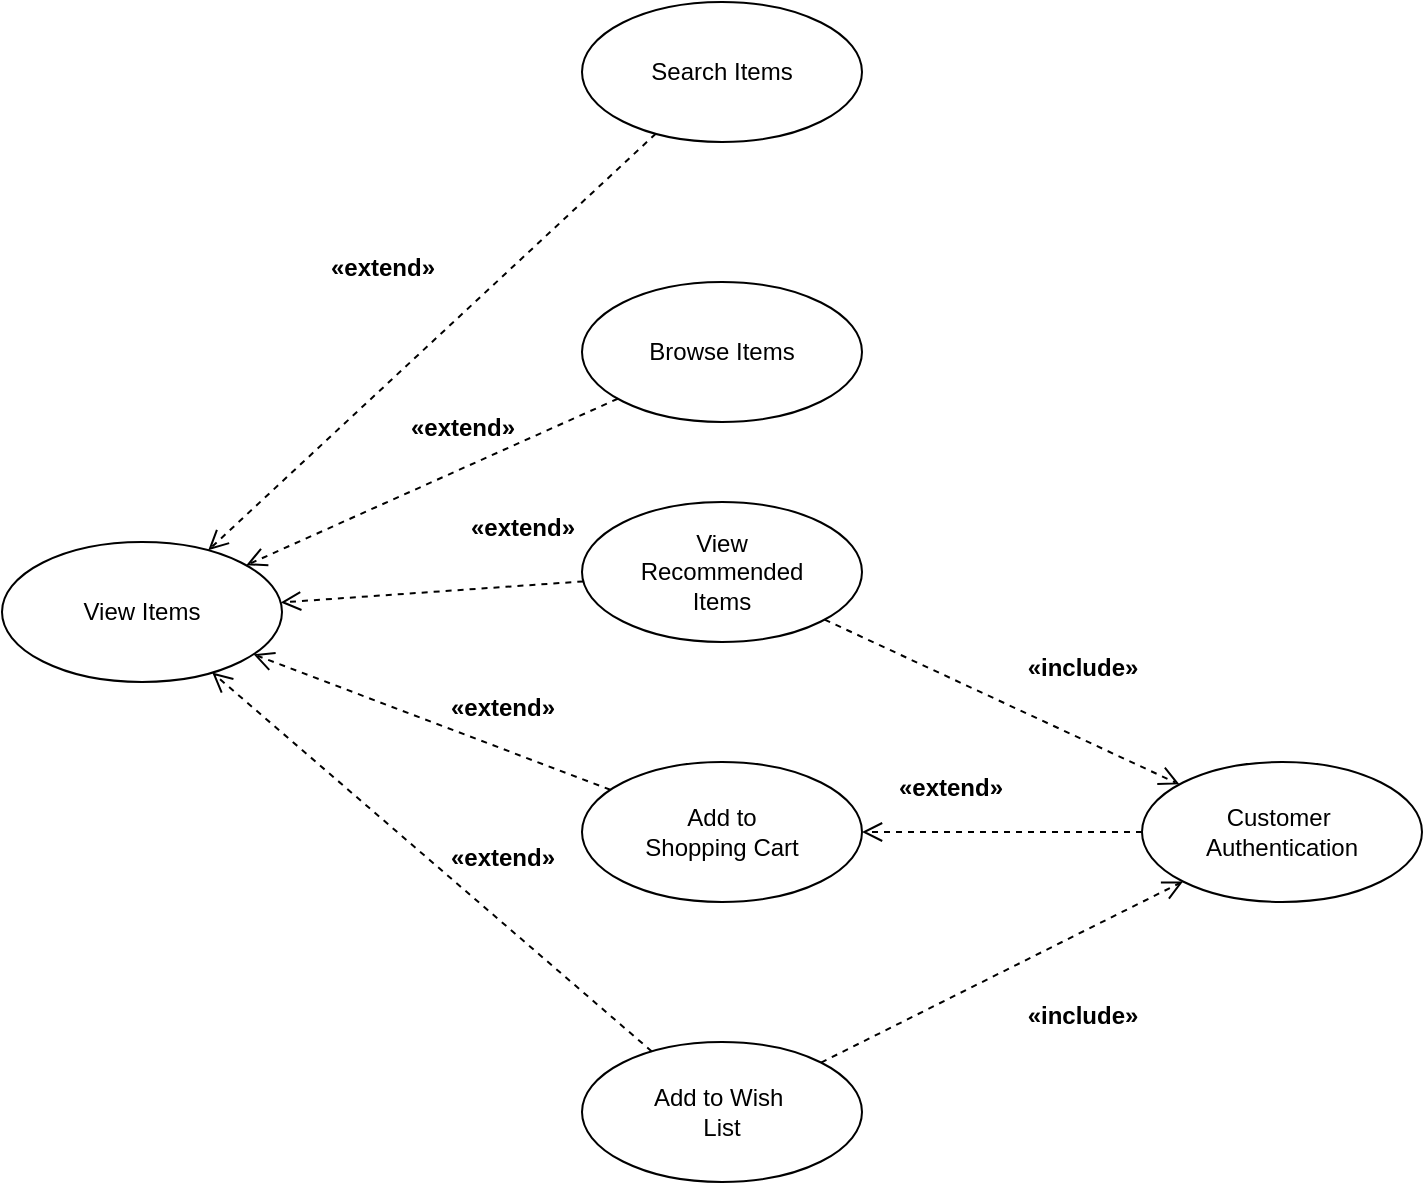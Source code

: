 <mxfile version="22.0.0" type="github">
  <diagram name="Trang-1" id="quiciZRrWTi8-ea0ZbG5">
    <mxGraphModel dx="2062" dy="664" grid="1" gridSize="10" guides="1" tooltips="1" connect="1" arrows="1" fold="1" page="1" pageScale="1" pageWidth="827" pageHeight="1169" math="0" shadow="0">
      <root>
        <mxCell id="0" />
        <mxCell id="1" parent="0" />
        <mxCell id="ttxA7U43u35GGwh_vsBC-1" value="View &lt;br&gt;Recommended &lt;br&gt;Items" style="ellipse;whiteSpace=wrap;html=1;strokeColor=default;align=center;verticalAlign=middle;fontFamily=Helvetica;fontSize=12;fontColor=default;fillColor=default;" vertex="1" parent="1">
          <mxGeometry x="230" y="420" width="140" height="70" as="geometry" />
        </mxCell>
        <mxCell id="ttxA7U43u35GGwh_vsBC-4" value="Add to&lt;br&gt;Shopping Cart" style="ellipse;whiteSpace=wrap;html=1;strokeColor=default;align=center;verticalAlign=middle;fontFamily=Helvetica;fontSize=12;fontColor=default;fillColor=default;" vertex="1" parent="1">
          <mxGeometry x="230" y="550" width="140" height="70" as="geometry" />
        </mxCell>
        <mxCell id="ttxA7U43u35GGwh_vsBC-5" value="Customer&amp;nbsp;&lt;br&gt;Authentication" style="ellipse;whiteSpace=wrap;html=1;strokeColor=default;align=center;verticalAlign=middle;fontFamily=Helvetica;fontSize=12;fontColor=default;fillColor=default;" vertex="1" parent="1">
          <mxGeometry x="510" y="550" width="140" height="70" as="geometry" />
        </mxCell>
        <mxCell id="ttxA7U43u35GGwh_vsBC-6" value="Add to Wish&amp;nbsp;&lt;br&gt;List" style="ellipse;whiteSpace=wrap;html=1;strokeColor=default;align=center;verticalAlign=middle;fontFamily=Helvetica;fontSize=12;fontColor=default;fillColor=default;" vertex="1" parent="1">
          <mxGeometry x="230" y="690" width="140" height="70" as="geometry" />
        </mxCell>
        <mxCell id="ttxA7U43u35GGwh_vsBC-7" value="Browse Items" style="ellipse;whiteSpace=wrap;html=1;strokeColor=default;align=center;verticalAlign=middle;fontFamily=Helvetica;fontSize=12;fontColor=default;fillColor=default;" vertex="1" parent="1">
          <mxGeometry x="230" y="310" width="140" height="70" as="geometry" />
        </mxCell>
        <mxCell id="ttxA7U43u35GGwh_vsBC-8" value="Search Items" style="ellipse;whiteSpace=wrap;html=1;strokeColor=default;align=center;verticalAlign=middle;fontFamily=Helvetica;fontSize=12;fontColor=default;fillColor=default;" vertex="1" parent="1">
          <mxGeometry x="230" y="170" width="140" height="70" as="geometry" />
        </mxCell>
        <mxCell id="ttxA7U43u35GGwh_vsBC-9" value="View Items" style="ellipse;whiteSpace=wrap;html=1;strokeColor=default;align=center;verticalAlign=middle;fontFamily=Helvetica;fontSize=12;fontColor=default;fillColor=default;" vertex="1" parent="1">
          <mxGeometry x="-60" y="440" width="140" height="70" as="geometry" />
        </mxCell>
        <mxCell id="ttxA7U43u35GGwh_vsBC-11" value="" style="html=1;verticalAlign=bottom;endArrow=open;dashed=1;endSize=8;curved=0;rounded=0;fontFamily=Helvetica;fontSize=12;fontColor=default;" edge="1" parent="1" source="ttxA7U43u35GGwh_vsBC-8" target="ttxA7U43u35GGwh_vsBC-9">
          <mxGeometry relative="1" as="geometry">
            <mxPoint x="510" y="500" as="sourcePoint" />
            <mxPoint x="430" y="500" as="targetPoint" />
          </mxGeometry>
        </mxCell>
        <mxCell id="ttxA7U43u35GGwh_vsBC-12" value="" style="html=1;verticalAlign=bottom;endArrow=open;dashed=1;endSize=8;curved=0;rounded=0;fontFamily=Helvetica;fontSize=12;fontColor=default;" edge="1" parent="1" source="ttxA7U43u35GGwh_vsBC-7" target="ttxA7U43u35GGwh_vsBC-9">
          <mxGeometry relative="1" as="geometry">
            <mxPoint x="279" y="246" as="sourcePoint" />
            <mxPoint x="70" y="460" as="targetPoint" />
          </mxGeometry>
        </mxCell>
        <mxCell id="ttxA7U43u35GGwh_vsBC-13" value="" style="html=1;verticalAlign=bottom;endArrow=open;dashed=1;endSize=8;curved=0;rounded=0;fontFamily=Helvetica;fontSize=12;fontColor=default;" edge="1" parent="1" source="ttxA7U43u35GGwh_vsBC-1" target="ttxA7U43u35GGwh_vsBC-9">
          <mxGeometry relative="1" as="geometry">
            <mxPoint x="289" y="256" as="sourcePoint" />
            <mxPoint x="80" y="470" as="targetPoint" />
          </mxGeometry>
        </mxCell>
        <mxCell id="ttxA7U43u35GGwh_vsBC-14" value="" style="html=1;verticalAlign=bottom;endArrow=open;dashed=1;endSize=8;curved=0;rounded=0;fontFamily=Helvetica;fontSize=12;fontColor=default;" edge="1" parent="1" source="ttxA7U43u35GGwh_vsBC-4" target="ttxA7U43u35GGwh_vsBC-9">
          <mxGeometry relative="1" as="geometry">
            <mxPoint x="299" y="266" as="sourcePoint" />
            <mxPoint x="90" y="480" as="targetPoint" />
          </mxGeometry>
        </mxCell>
        <mxCell id="ttxA7U43u35GGwh_vsBC-15" value="" style="html=1;verticalAlign=bottom;endArrow=open;dashed=1;endSize=8;curved=0;rounded=0;fontFamily=Helvetica;fontSize=12;fontColor=default;" edge="1" parent="1" source="ttxA7U43u35GGwh_vsBC-6" target="ttxA7U43u35GGwh_vsBC-9">
          <mxGeometry relative="1" as="geometry">
            <mxPoint x="309" y="276" as="sourcePoint" />
            <mxPoint x="30" y="560" as="targetPoint" />
          </mxGeometry>
        </mxCell>
        <mxCell id="ttxA7U43u35GGwh_vsBC-16" value="" style="html=1;verticalAlign=bottom;endArrow=open;dashed=1;endSize=8;curved=0;rounded=0;fontFamily=Helvetica;fontSize=12;fontColor=default;" edge="1" parent="1" source="ttxA7U43u35GGwh_vsBC-6" target="ttxA7U43u35GGwh_vsBC-5">
          <mxGeometry x="-0.0" relative="1" as="geometry">
            <mxPoint x="319" y="286" as="sourcePoint" />
            <mxPoint x="110" y="500" as="targetPoint" />
            <mxPoint as="offset" />
          </mxGeometry>
        </mxCell>
        <mxCell id="ttxA7U43u35GGwh_vsBC-17" value="" style="html=1;verticalAlign=bottom;endArrow=open;dashed=1;endSize=8;curved=0;rounded=0;fontFamily=Helvetica;fontSize=12;fontColor=default;" edge="1" parent="1" source="ttxA7U43u35GGwh_vsBC-5" target="ttxA7U43u35GGwh_vsBC-4">
          <mxGeometry relative="1" as="geometry">
            <mxPoint x="329" y="296" as="sourcePoint" />
            <mxPoint x="120" y="510" as="targetPoint" />
          </mxGeometry>
        </mxCell>
        <mxCell id="ttxA7U43u35GGwh_vsBC-18" value="" style="html=1;verticalAlign=bottom;endArrow=open;dashed=1;endSize=8;curved=0;rounded=0;fontFamily=Helvetica;fontSize=12;fontColor=default;" edge="1" parent="1" source="ttxA7U43u35GGwh_vsBC-1" target="ttxA7U43u35GGwh_vsBC-5">
          <mxGeometry relative="1" as="geometry">
            <mxPoint x="339" y="306" as="sourcePoint" />
            <mxPoint x="130" y="520" as="targetPoint" />
          </mxGeometry>
        </mxCell>
        <mxCell id="ttxA7U43u35GGwh_vsBC-22" value="«extend»" style="text;align=center;fontStyle=1;verticalAlign=middle;spacingLeft=3;spacingRight=3;strokeColor=none;rotatable=0;points=[[0,0.5],[1,0.5]];portConstraint=eastwest;html=1;fontSize=12;fontFamily=Helvetica;fontColor=default;" vertex="1" parent="1">
          <mxGeometry x="90" y="290" width="80" height="26" as="geometry" />
        </mxCell>
        <mxCell id="ttxA7U43u35GGwh_vsBC-23" value="«extend»" style="text;align=center;fontStyle=1;verticalAlign=middle;spacingLeft=3;spacingRight=3;strokeColor=none;rotatable=0;points=[[0,0.5],[1,0.5]];portConstraint=eastwest;html=1;fontSize=12;fontFamily=Helvetica;fontColor=default;" vertex="1" parent="1">
          <mxGeometry x="130" y="370" width="80" height="26" as="geometry" />
        </mxCell>
        <mxCell id="ttxA7U43u35GGwh_vsBC-24" value="«extend»" style="text;align=center;fontStyle=1;verticalAlign=middle;spacingLeft=3;spacingRight=3;strokeColor=none;rotatable=0;points=[[0,0.5],[1,0.5]];portConstraint=eastwest;html=1;fontSize=12;fontFamily=Helvetica;fontColor=default;" vertex="1" parent="1">
          <mxGeometry x="160" y="420" width="80" height="26" as="geometry" />
        </mxCell>
        <mxCell id="ttxA7U43u35GGwh_vsBC-25" value="«extend»" style="text;align=center;fontStyle=1;verticalAlign=middle;spacingLeft=3;spacingRight=3;strokeColor=none;rotatable=0;points=[[0,0.5],[1,0.5]];portConstraint=eastwest;html=1;fontSize=12;fontFamily=Helvetica;fontColor=default;" vertex="1" parent="1">
          <mxGeometry x="150" y="585" width="80" height="26" as="geometry" />
        </mxCell>
        <mxCell id="ttxA7U43u35GGwh_vsBC-26" value="«extend»" style="text;align=center;fontStyle=1;verticalAlign=middle;spacingLeft=3;spacingRight=3;strokeColor=none;rotatable=0;points=[[0,0.5],[1,0.5]];portConstraint=eastwest;html=1;fontSize=12;fontFamily=Helvetica;fontColor=default;" vertex="1" parent="1">
          <mxGeometry x="150" y="510" width="80" height="26" as="geometry" />
        </mxCell>
        <mxCell id="ttxA7U43u35GGwh_vsBC-27" value="«extend»" style="text;align=center;fontStyle=1;verticalAlign=middle;spacingLeft=3;spacingRight=3;strokeColor=none;rotatable=0;points=[[0,0.5],[1,0.5]];portConstraint=eastwest;html=1;fontSize=12;fontFamily=Helvetica;fontColor=default;" vertex="1" parent="1">
          <mxGeometry x="374" y="550" width="80" height="26" as="geometry" />
        </mxCell>
        <mxCell id="ttxA7U43u35GGwh_vsBC-28" value="«include»" style="text;align=center;fontStyle=1;verticalAlign=middle;spacingLeft=3;spacingRight=3;strokeColor=none;rotatable=0;points=[[0,0.5],[1,0.5]];portConstraint=eastwest;html=1;fontSize=12;fontFamily=Helvetica;fontColor=default;" vertex="1" parent="1">
          <mxGeometry x="440" y="490" width="80" height="26" as="geometry" />
        </mxCell>
        <mxCell id="ttxA7U43u35GGwh_vsBC-29" value="«include»" style="text;align=center;fontStyle=1;verticalAlign=middle;spacingLeft=3;spacingRight=3;strokeColor=none;rotatable=0;points=[[0,0.5],[1,0.5]];portConstraint=eastwest;html=1;fontSize=12;fontFamily=Helvetica;fontColor=default;" vertex="1" parent="1">
          <mxGeometry x="440" y="664" width="80" height="26" as="geometry" />
        </mxCell>
      </root>
    </mxGraphModel>
  </diagram>
</mxfile>
